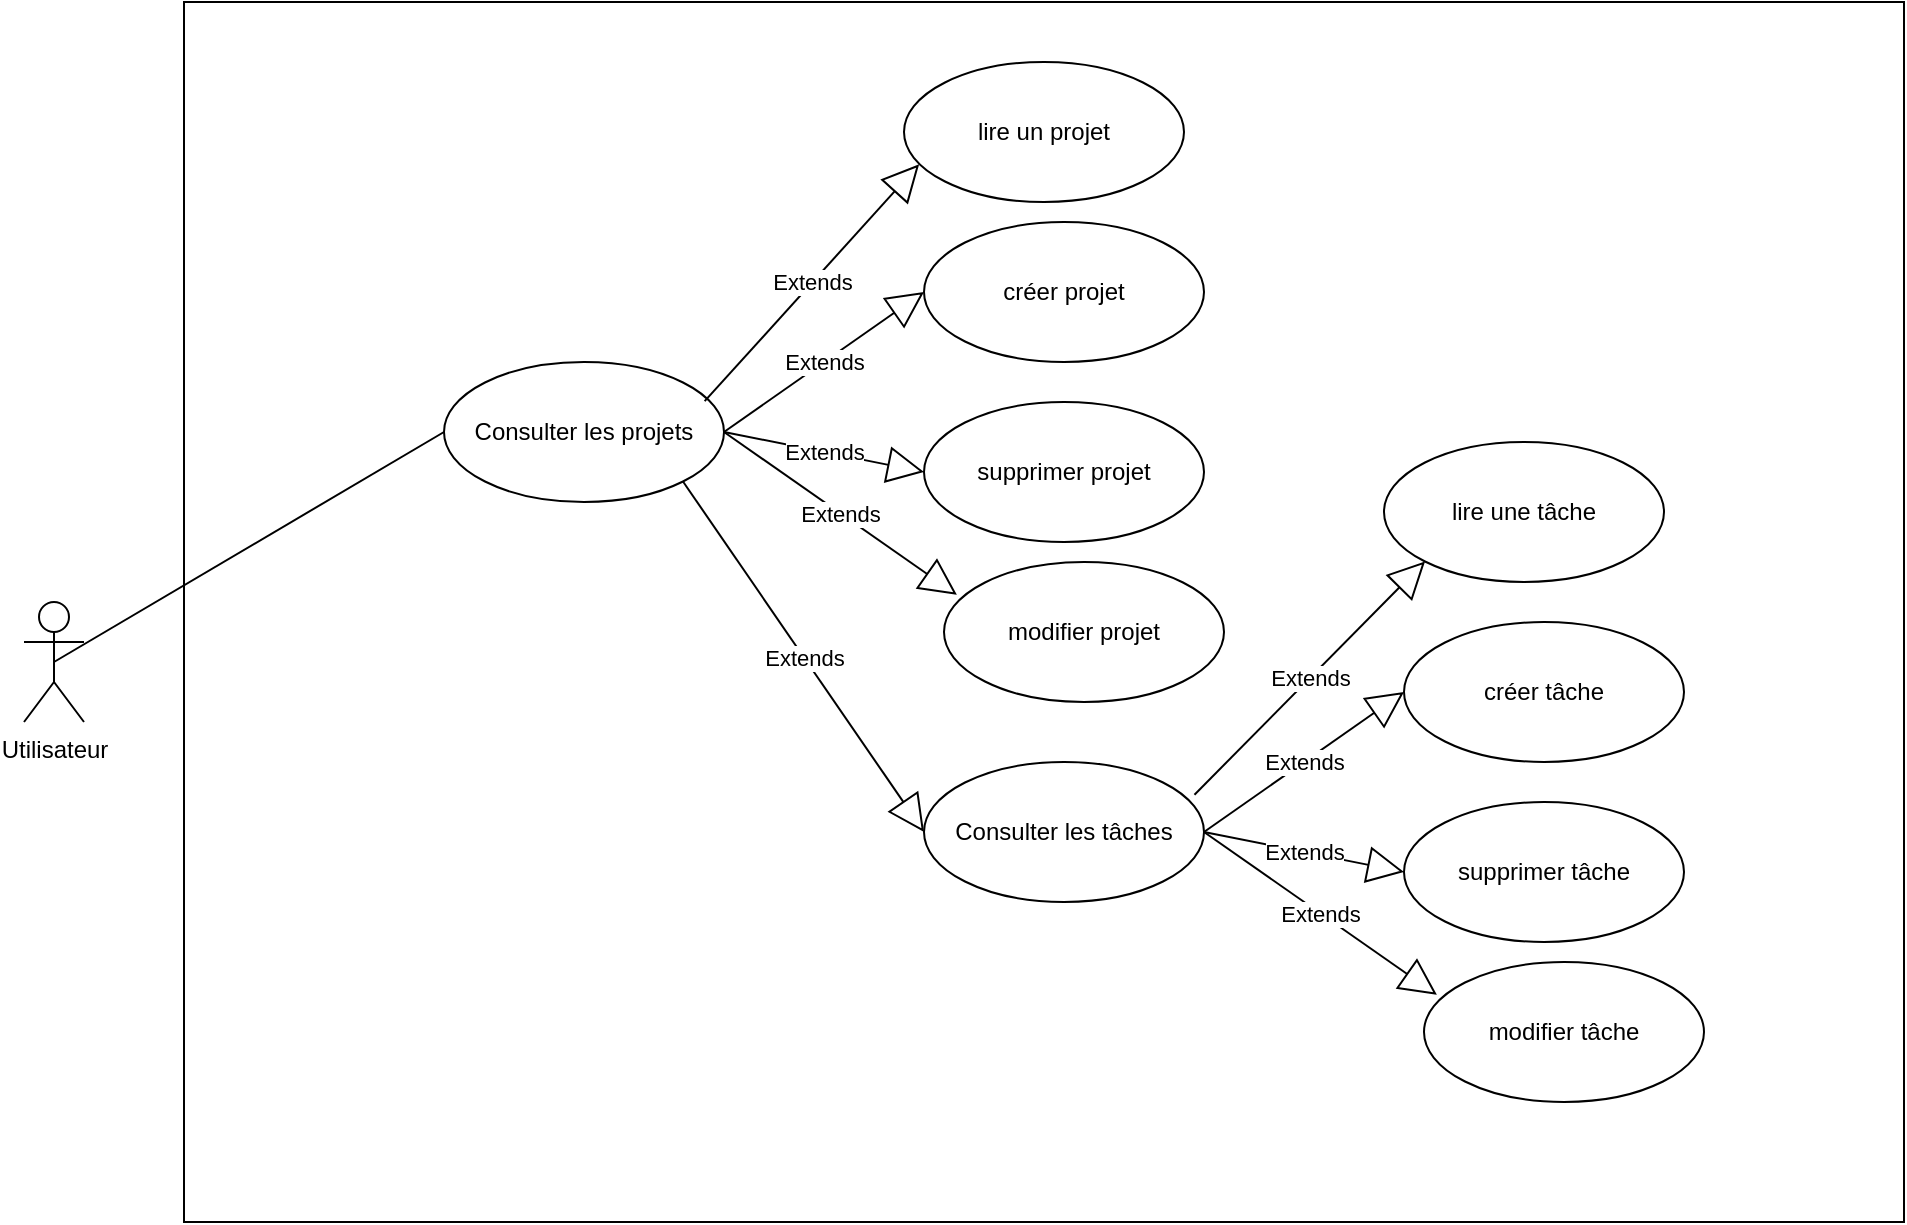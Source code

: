 <mxfile version="28.2.5">
  <diagram name="Page-1" id="9xMt0R_ICVEO2HSczq0F">
    <mxGraphModel dx="1228" dy="1748" grid="1" gridSize="10" guides="1" tooltips="1" connect="1" arrows="1" fold="1" page="1" pageScale="1" pageWidth="827" pageHeight="1169" math="0" shadow="0">
      <root>
        <mxCell id="0" />
        <mxCell id="1" parent="0" />
        <mxCell id="XXoP3RxlfCI_UvfDqyCo-1" value="" style="rounded=0;whiteSpace=wrap;html=1;" parent="1" vertex="1">
          <mxGeometry x="130" y="-40" width="860" height="610" as="geometry" />
        </mxCell>
        <mxCell id="XXoP3RxlfCI_UvfDqyCo-2" value="&lt;div&gt;Utilisateur&lt;/div&gt;" style="shape=umlActor;verticalLabelPosition=bottom;verticalAlign=top;html=1;outlineConnect=0;" parent="1" vertex="1">
          <mxGeometry x="50" y="260" width="30" height="60" as="geometry" />
        </mxCell>
        <mxCell id="XXoP3RxlfCI_UvfDqyCo-3" value="Consulter les projets" style="ellipse;whiteSpace=wrap;html=1;" parent="1" vertex="1">
          <mxGeometry x="260" y="140" width="140" height="70" as="geometry" />
        </mxCell>
        <mxCell id="XXoP3RxlfCI_UvfDqyCo-4" value="" style="endArrow=none;html=1;rounded=0;exitX=0.5;exitY=0.5;exitDx=0;exitDy=0;exitPerimeter=0;entryX=0;entryY=0.5;entryDx=0;entryDy=0;" parent="1" source="XXoP3RxlfCI_UvfDqyCo-2" target="XXoP3RxlfCI_UvfDqyCo-3" edge="1">
          <mxGeometry width="50" height="50" relative="1" as="geometry">
            <mxPoint x="390" y="330" as="sourcePoint" />
            <mxPoint x="440" y="280" as="targetPoint" />
          </mxGeometry>
        </mxCell>
        <mxCell id="XXoP3RxlfCI_UvfDqyCo-5" value="créer projet" style="ellipse;whiteSpace=wrap;html=1;" parent="1" vertex="1">
          <mxGeometry x="500" y="70" width="140" height="70" as="geometry" />
        </mxCell>
        <mxCell id="XXoP3RxlfCI_UvfDqyCo-6" value="supprimer projet" style="ellipse;whiteSpace=wrap;html=1;" parent="1" vertex="1">
          <mxGeometry x="500" y="160" width="140" height="70" as="geometry" />
        </mxCell>
        <mxCell id="XXoP3RxlfCI_UvfDqyCo-7" value="modifier projet" style="ellipse;whiteSpace=wrap;html=1;" parent="1" vertex="1">
          <mxGeometry x="510" y="240" width="140" height="70" as="geometry" />
        </mxCell>
        <mxCell id="XXoP3RxlfCI_UvfDqyCo-10" value="Extends" style="endArrow=block;endSize=16;endFill=0;html=1;rounded=0;exitX=1;exitY=0.5;exitDx=0;exitDy=0;entryX=0;entryY=0.5;entryDx=0;entryDy=0;" parent="1" source="XXoP3RxlfCI_UvfDqyCo-3" target="XXoP3RxlfCI_UvfDqyCo-5" edge="1">
          <mxGeometry width="160" relative="1" as="geometry">
            <mxPoint x="330" y="310" as="sourcePoint" />
            <mxPoint x="490" y="310" as="targetPoint" />
          </mxGeometry>
        </mxCell>
        <mxCell id="XXoP3RxlfCI_UvfDqyCo-11" value="Extends" style="endArrow=block;endSize=16;endFill=0;html=1;rounded=0;exitX=1;exitY=1;exitDx=0;exitDy=0;entryX=0;entryY=0.5;entryDx=0;entryDy=0;" parent="1" source="XXoP3RxlfCI_UvfDqyCo-3" target="XXoP3RxlfCI_UvfDqyCo-14" edge="1">
          <mxGeometry width="160" relative="1" as="geometry">
            <mxPoint x="480" y="460" as="sourcePoint" />
            <mxPoint x="640" y="460" as="targetPoint" />
          </mxGeometry>
        </mxCell>
        <mxCell id="XXoP3RxlfCI_UvfDqyCo-12" value="Extends" style="endArrow=block;endSize=16;endFill=0;html=1;rounded=0;exitX=1;exitY=0.5;exitDx=0;exitDy=0;entryX=0.046;entryY=0.234;entryDx=0;entryDy=0;entryPerimeter=0;" parent="1" source="XXoP3RxlfCI_UvfDqyCo-3" target="XXoP3RxlfCI_UvfDqyCo-7" edge="1">
          <mxGeometry width="160" relative="1" as="geometry">
            <mxPoint x="480" y="310" as="sourcePoint" />
            <mxPoint x="640" y="310" as="targetPoint" />
          </mxGeometry>
        </mxCell>
        <mxCell id="XXoP3RxlfCI_UvfDqyCo-13" value="Extends" style="endArrow=block;endSize=16;endFill=0;html=1;rounded=0;exitX=1;exitY=0.5;exitDx=0;exitDy=0;entryX=0;entryY=0.5;entryDx=0;entryDy=0;" parent="1" source="XXoP3RxlfCI_UvfDqyCo-3" target="XXoP3RxlfCI_UvfDqyCo-6" edge="1">
          <mxGeometry width="160" relative="1" as="geometry">
            <mxPoint x="480" y="310" as="sourcePoint" />
            <mxPoint x="640" y="310" as="targetPoint" />
          </mxGeometry>
        </mxCell>
        <mxCell id="XXoP3RxlfCI_UvfDqyCo-14" value="Consulter les tâches" style="ellipse;whiteSpace=wrap;html=1;" parent="1" vertex="1">
          <mxGeometry x="500" y="340" width="140" height="70" as="geometry" />
        </mxCell>
        <mxCell id="XXoP3RxlfCI_UvfDqyCo-15" value="créer tâche" style="ellipse;whiteSpace=wrap;html=1;" parent="1" vertex="1">
          <mxGeometry x="740" y="270" width="140" height="70" as="geometry" />
        </mxCell>
        <mxCell id="XXoP3RxlfCI_UvfDqyCo-16" value="supprimer tâche" style="ellipse;whiteSpace=wrap;html=1;" parent="1" vertex="1">
          <mxGeometry x="740" y="360" width="140" height="70" as="geometry" />
        </mxCell>
        <mxCell id="XXoP3RxlfCI_UvfDqyCo-17" value="modifier tâche" style="ellipse;whiteSpace=wrap;html=1;" parent="1" vertex="1">
          <mxGeometry x="750" y="440" width="140" height="70" as="geometry" />
        </mxCell>
        <mxCell id="XXoP3RxlfCI_UvfDqyCo-18" value="Extends" style="endArrow=block;endSize=16;endFill=0;html=1;rounded=0;exitX=1;exitY=0.5;exitDx=0;exitDy=0;entryX=0;entryY=0.5;entryDx=0;entryDy=0;" parent="1" source="XXoP3RxlfCI_UvfDqyCo-14" target="XXoP3RxlfCI_UvfDqyCo-15" edge="1">
          <mxGeometry width="160" relative="1" as="geometry">
            <mxPoint x="640" y="375" as="sourcePoint" />
            <mxPoint x="730" y="510" as="targetPoint" />
          </mxGeometry>
        </mxCell>
        <mxCell id="XXoP3RxlfCI_UvfDqyCo-19" value="Extends" style="endArrow=block;endSize=16;endFill=0;html=1;rounded=0;exitX=1;exitY=0.5;exitDx=0;exitDy=0;entryX=0.046;entryY=0.234;entryDx=0;entryDy=0;entryPerimeter=0;" parent="1" source="XXoP3RxlfCI_UvfDqyCo-14" target="XXoP3RxlfCI_UvfDqyCo-17" edge="1">
          <mxGeometry width="160" relative="1" as="geometry">
            <mxPoint x="640" y="375" as="sourcePoint" />
            <mxPoint x="880" y="510" as="targetPoint" />
          </mxGeometry>
        </mxCell>
        <mxCell id="XXoP3RxlfCI_UvfDqyCo-20" value="Extends" style="endArrow=block;endSize=16;endFill=0;html=1;rounded=0;exitX=1;exitY=0.5;exitDx=0;exitDy=0;entryX=0;entryY=0.5;entryDx=0;entryDy=0;" parent="1" source="XXoP3RxlfCI_UvfDqyCo-14" target="XXoP3RxlfCI_UvfDqyCo-16" edge="1">
          <mxGeometry width="160" relative="1" as="geometry">
            <mxPoint x="640" y="375" as="sourcePoint" />
            <mxPoint x="880" y="510" as="targetPoint" />
          </mxGeometry>
        </mxCell>
        <mxCell id="vHjOI4dweVdOWlPuSbRG-1" value="lire un projet" style="ellipse;whiteSpace=wrap;html=1;" vertex="1" parent="1">
          <mxGeometry x="490" y="-10" width="140" height="70" as="geometry" />
        </mxCell>
        <mxCell id="vHjOI4dweVdOWlPuSbRG-2" value="Extends" style="endArrow=block;endSize=16;endFill=0;html=1;rounded=0;exitX=0.931;exitY=0.28;exitDx=0;exitDy=0;entryX=0.054;entryY=0.731;entryDx=0;entryDy=0;entryPerimeter=0;exitPerimeter=0;" edge="1" parent="1" source="XXoP3RxlfCI_UvfDqyCo-3" target="vHjOI4dweVdOWlPuSbRG-1">
          <mxGeometry width="160" relative="1" as="geometry">
            <mxPoint x="380" y="130" as="sourcePoint" />
            <mxPoint x="480" y="60" as="targetPoint" />
          </mxGeometry>
        </mxCell>
        <mxCell id="vHjOI4dweVdOWlPuSbRG-3" value="lire une tâche" style="ellipse;whiteSpace=wrap;html=1;" vertex="1" parent="1">
          <mxGeometry x="730" y="180" width="140" height="70" as="geometry" />
        </mxCell>
        <mxCell id="vHjOI4dweVdOWlPuSbRG-4" value="Extends" style="endArrow=block;endSize=16;endFill=0;html=1;rounded=0;exitX=0.966;exitY=0.234;exitDx=0;exitDy=0;entryX=0;entryY=1;entryDx=0;entryDy=0;exitPerimeter=0;" edge="1" parent="1" source="XXoP3RxlfCI_UvfDqyCo-14" target="vHjOI4dweVdOWlPuSbRG-3">
          <mxGeometry width="160" relative="1" as="geometry">
            <mxPoint x="640" y="340" as="sourcePoint" />
            <mxPoint x="740" y="270" as="targetPoint" />
          </mxGeometry>
        </mxCell>
      </root>
    </mxGraphModel>
  </diagram>
</mxfile>
